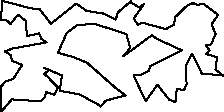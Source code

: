 unitsize(0.001cm);
// 23076.1
draw((1357,1905)--(1327,1893));
draw((1327,1893)--(901,1552));
draw((901,1552)--(705,1812));
draw((705,1812)--(554,1825));
draw((554,1825)--(43,1957));
draw((43,1957)--(22,1617));
draw((22,1617)--(138,1610));
draw((138,1610)--(185,1542));
draw((185,1542)--(323,1714));
draw((323,1714)--(457,1607));
draw((457,1607)--(482,1337));
draw((482,1337)--(693,1383));
draw((693,1383)--(737,1285));
draw((737,1285)--(826,1226));
draw((826,1226)--(234,1118));
draw((234,1118)--(86,1065));
draw((86,1065)--(192,1004));
draw((192,1004)--(219,898));
draw((219,898)--(396,828));
draw((396,828)--(242,584));
draw((242,584)--(99,536));
draw((99,536)--(40,462));
draw((40,462)--(14,454));
draw((14,454)--(29,6));
draw((29,6)--(213,220));
draw((213,220)--(721,186));
draw((721,186)--(805,272));
draw((805,272)--(812,351));
draw((812,351)--(913,317));
draw((913,317)--(960,303));
draw((960,303)--(1031,428));
draw((1031,428)--(1000,457));
draw((1000,457)--(834,629));
draw((834,629)--(781,671));
draw((781,671)--(868,731));
draw((868,731)--(779,777));
draw((779,777)--(1097,643));
draw((1097,643)--(1058,372));
draw((1058,372)--(1410,307));
draw((1410,307)--(1774,107));
draw((1774,107)--(1779,90));
draw((1779,90)--(1868,197));
draw((1868,197)--(2221,291));
draw((2221,291)--(2049,417));
draw((2049,417)--(1544,863));
draw((1544,863)--(1307,964));
draw((1307,964)--(1027,1041));
draw((1027,1041)--(1183,1391));
draw((1183,1391)--(1362,1526));
draw((1362,1526)--(1660,1556));
draw((1660,1556)--(2232,1374));
draw((2232,1374)--(2302,1127));
draw((2302,1127)--(2178,978));
draw((2178,978)--(2687,1353));
draw((2687,1353)--(2773,1286));
draw((2773,1286)--(3213,1085));
draw((3213,1085)--(3174,1064));
draw((3174,1064)--(2650,802));
draw((2650,802)--(2636,727));
draw((2636,727)--(2499,658));
draw((2499,658)--(2361,640));
draw((2361,640)--(2576,189));
draw((2576,189)--(2781,478));
draw((2781,478)--(2990,214));
draw((2990,214)--(3099,173));
draw((3099,173)--(3124,408));
draw((3124,408)--(3249,378));
draw((3249,378)--(3297,491));
draw((3297,491)--(3278,799));
draw((3278,799)--(3394,1028));
draw((3394,1028)--(3564,676));
draw((3564,676)--(3939,640));
draw((3939,640)--(3806,746));
draw((3806,746)--(3835,963));
draw((3835,963)--(3646,1018));
draw((3646,1018)--(3704,1082));
draw((3704,1082)--(3635,1174));
draw((3635,1174)--(3729,1188));
draw((3729,1188)--(3808,1375));
draw((3808,1375)--(3736,1542));
draw((3736,1542)--(3853,1712));
draw((3853,1712)--(3586,1909));
draw((3586,1909)--(3499,1885));
draw((3499,1885)--(3409,1917));
draw((3409,1917)--(3314,1881));
draw((3314,1881)--(3092,1668));
draw((3092,1668)--(3078,1541));
draw((3078,1541)--(2933,1459));
draw((2933,1459)--(2513,1572));
draw((2513,1572)--(2433,1538));
draw((2433,1538)--(2365,1649));
draw((2365,1649)--(2552,1909));
draw((2552,1909)--(2469,1838));
draw((2469,1838)--(2318,1925));
draw((2318,1925)--(2312,1949));
draw((2312,1949)--(2082,1753));
draw((2082,1753)--(2048,1628));
draw((2048,1628)--(1838,1732));
draw((1838,1732)--(1533,1780));
draw((1533,1780)--(1357,1905));
